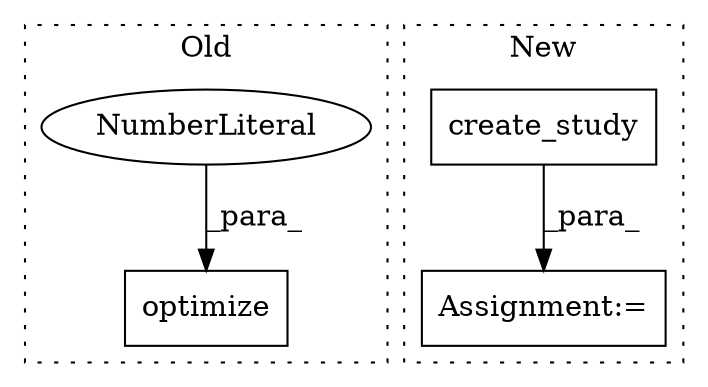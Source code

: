 digraph G {
subgraph cluster0 {
1 [label="optimize" a="32" s="3859,3886" l="9,1" shape="box"];
3 [label="NumberLiteral" a="34" s="3873" l="2" shape="ellipse"];
label = "Old";
style="dotted";
}
subgraph cluster1 {
2 [label="create_study" a="32" s="3942,3965" l="13,1" shape="box"];
4 [label="Assignment:=" a="7" s="3934" l="1" shape="box"];
label = "New";
style="dotted";
}
2 -> 4 [label="_para_"];
3 -> 1 [label="_para_"];
}